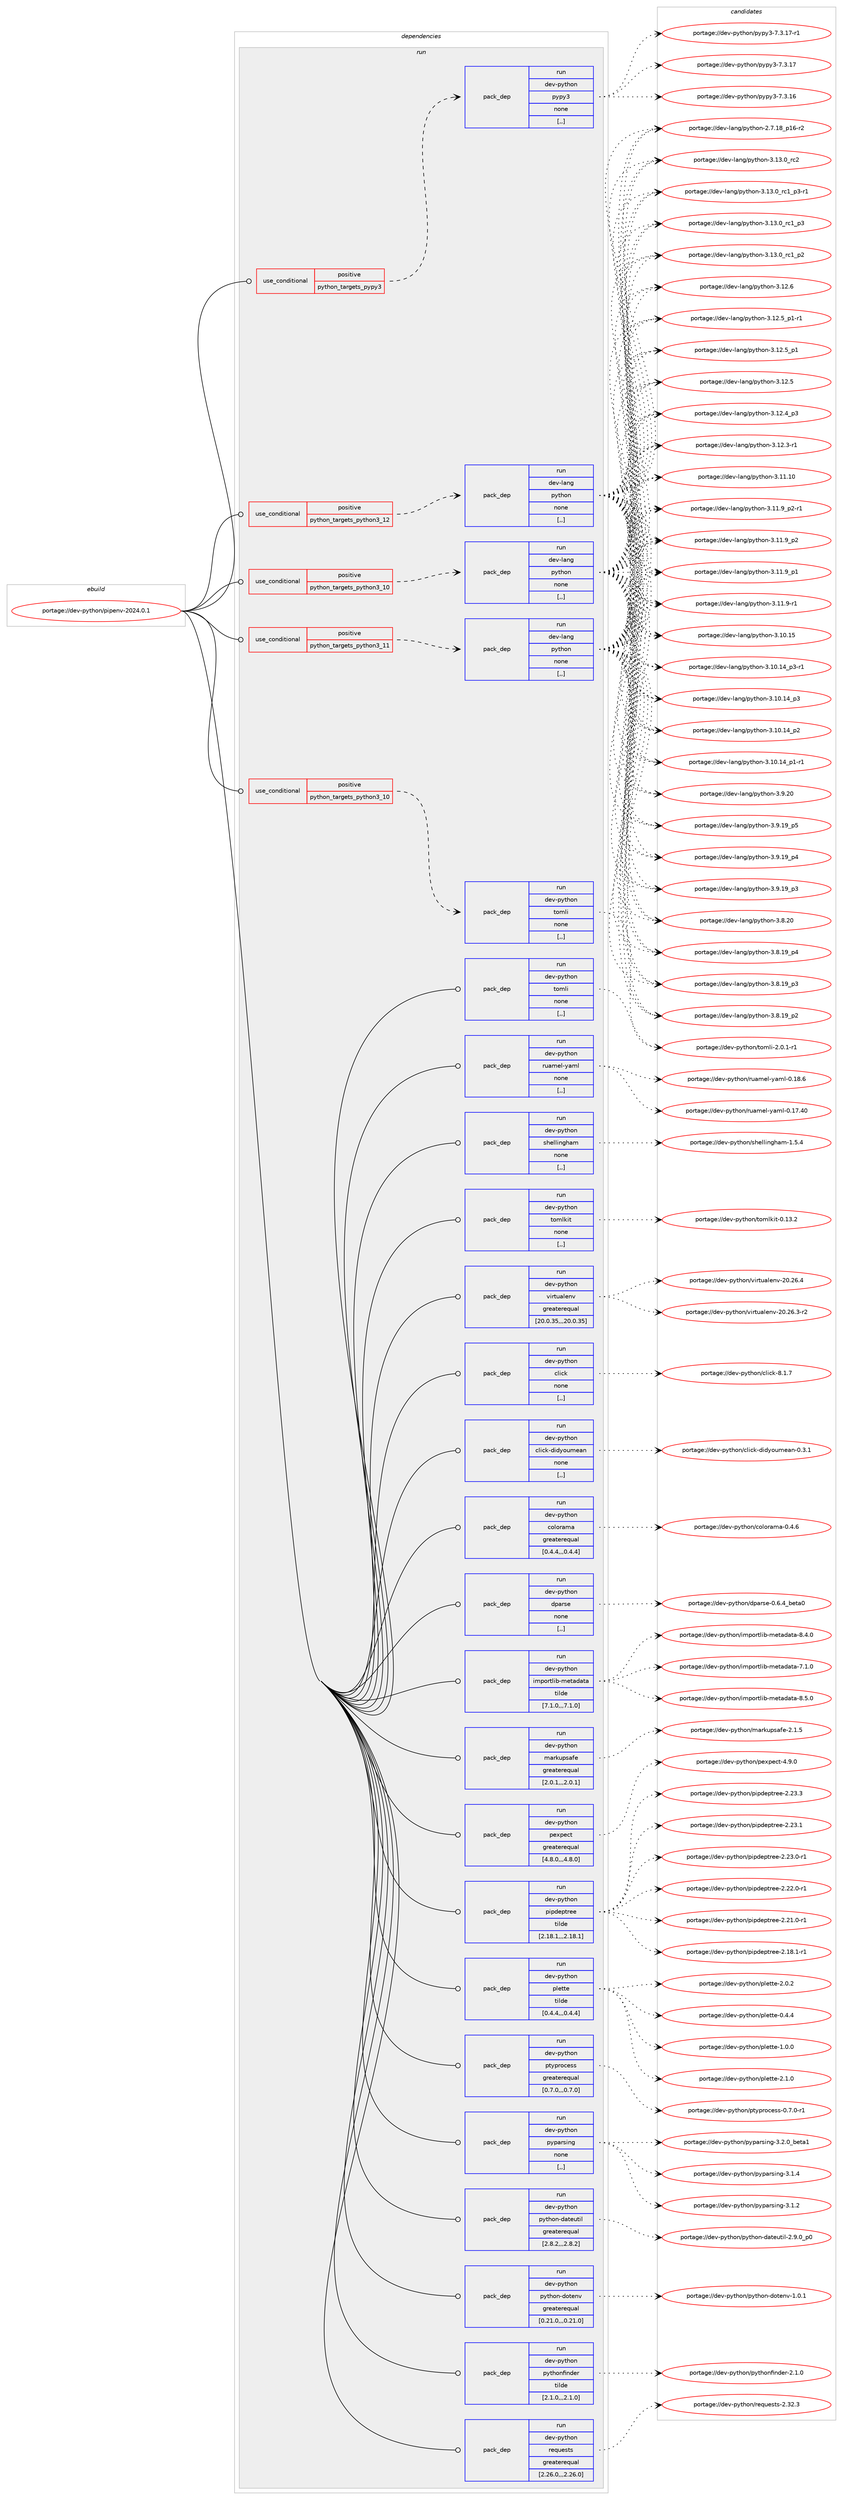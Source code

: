 digraph prolog {

# *************
# Graph options
# *************

newrank=true;
concentrate=true;
compound=true;
graph [rankdir=LR,fontname=Helvetica,fontsize=10,ranksep=1.5];#, ranksep=2.5, nodesep=0.2];
edge  [arrowhead=vee];
node  [fontname=Helvetica,fontsize=10];

# **********
# The ebuild
# **********

subgraph cluster_leftcol {
color=gray;
label=<<i>ebuild</i>>;
id [label="portage://dev-python/pipenv-2024.0.1", color=red, width=4, href="../dev-python/pipenv-2024.0.1.svg"];
}

# ****************
# The dependencies
# ****************

subgraph cluster_midcol {
color=gray;
label=<<i>dependencies</i>>;
subgraph cluster_compile {
fillcolor="#eeeeee";
style=filled;
label=<<i>compile</i>>;
}
subgraph cluster_compileandrun {
fillcolor="#eeeeee";
style=filled;
label=<<i>compile and run</i>>;
}
subgraph cluster_run {
fillcolor="#eeeeee";
style=filled;
label=<<i>run</i>>;
subgraph cond166493 {
dependency649204 [label=<<TABLE BORDER="0" CELLBORDER="1" CELLSPACING="0" CELLPADDING="4"><TR><TD ROWSPAN="3" CELLPADDING="10">use_conditional</TD></TR><TR><TD>positive</TD></TR><TR><TD>python_targets_pypy3</TD></TR></TABLE>>, shape=none, color=red];
subgraph pack477890 {
dependency649205 [label=<<TABLE BORDER="0" CELLBORDER="1" CELLSPACING="0" CELLPADDING="4" WIDTH="220"><TR><TD ROWSPAN="6" CELLPADDING="30">pack_dep</TD></TR><TR><TD WIDTH="110">run</TD></TR><TR><TD>dev-python</TD></TR><TR><TD>pypy3</TD></TR><TR><TD>none</TD></TR><TR><TD>[,,]</TD></TR></TABLE>>, shape=none, color=blue];
}
dependency649204:e -> dependency649205:w [weight=20,style="dashed",arrowhead="vee"];
}
id:e -> dependency649204:w [weight=20,style="solid",arrowhead="odot"];
subgraph cond166494 {
dependency649206 [label=<<TABLE BORDER="0" CELLBORDER="1" CELLSPACING="0" CELLPADDING="4"><TR><TD ROWSPAN="3" CELLPADDING="10">use_conditional</TD></TR><TR><TD>positive</TD></TR><TR><TD>python_targets_python3_10</TD></TR></TABLE>>, shape=none, color=red];
subgraph pack477891 {
dependency649207 [label=<<TABLE BORDER="0" CELLBORDER="1" CELLSPACING="0" CELLPADDING="4" WIDTH="220"><TR><TD ROWSPAN="6" CELLPADDING="30">pack_dep</TD></TR><TR><TD WIDTH="110">run</TD></TR><TR><TD>dev-lang</TD></TR><TR><TD>python</TD></TR><TR><TD>none</TD></TR><TR><TD>[,,]</TD></TR></TABLE>>, shape=none, color=blue];
}
dependency649206:e -> dependency649207:w [weight=20,style="dashed",arrowhead="vee"];
}
id:e -> dependency649206:w [weight=20,style="solid",arrowhead="odot"];
subgraph cond166495 {
dependency649208 [label=<<TABLE BORDER="0" CELLBORDER="1" CELLSPACING="0" CELLPADDING="4"><TR><TD ROWSPAN="3" CELLPADDING="10">use_conditional</TD></TR><TR><TD>positive</TD></TR><TR><TD>python_targets_python3_10</TD></TR></TABLE>>, shape=none, color=red];
subgraph pack477892 {
dependency649209 [label=<<TABLE BORDER="0" CELLBORDER="1" CELLSPACING="0" CELLPADDING="4" WIDTH="220"><TR><TD ROWSPAN="6" CELLPADDING="30">pack_dep</TD></TR><TR><TD WIDTH="110">run</TD></TR><TR><TD>dev-python</TD></TR><TR><TD>tomli</TD></TR><TR><TD>none</TD></TR><TR><TD>[,,]</TD></TR></TABLE>>, shape=none, color=blue];
}
dependency649208:e -> dependency649209:w [weight=20,style="dashed",arrowhead="vee"];
}
id:e -> dependency649208:w [weight=20,style="solid",arrowhead="odot"];
subgraph cond166496 {
dependency649210 [label=<<TABLE BORDER="0" CELLBORDER="1" CELLSPACING="0" CELLPADDING="4"><TR><TD ROWSPAN="3" CELLPADDING="10">use_conditional</TD></TR><TR><TD>positive</TD></TR><TR><TD>python_targets_python3_11</TD></TR></TABLE>>, shape=none, color=red];
subgraph pack477893 {
dependency649211 [label=<<TABLE BORDER="0" CELLBORDER="1" CELLSPACING="0" CELLPADDING="4" WIDTH="220"><TR><TD ROWSPAN="6" CELLPADDING="30">pack_dep</TD></TR><TR><TD WIDTH="110">run</TD></TR><TR><TD>dev-lang</TD></TR><TR><TD>python</TD></TR><TR><TD>none</TD></TR><TR><TD>[,,]</TD></TR></TABLE>>, shape=none, color=blue];
}
dependency649210:e -> dependency649211:w [weight=20,style="dashed",arrowhead="vee"];
}
id:e -> dependency649210:w [weight=20,style="solid",arrowhead="odot"];
subgraph cond166497 {
dependency649212 [label=<<TABLE BORDER="0" CELLBORDER="1" CELLSPACING="0" CELLPADDING="4"><TR><TD ROWSPAN="3" CELLPADDING="10">use_conditional</TD></TR><TR><TD>positive</TD></TR><TR><TD>python_targets_python3_12</TD></TR></TABLE>>, shape=none, color=red];
subgraph pack477894 {
dependency649213 [label=<<TABLE BORDER="0" CELLBORDER="1" CELLSPACING="0" CELLPADDING="4" WIDTH="220"><TR><TD ROWSPAN="6" CELLPADDING="30">pack_dep</TD></TR><TR><TD WIDTH="110">run</TD></TR><TR><TD>dev-lang</TD></TR><TR><TD>python</TD></TR><TR><TD>none</TD></TR><TR><TD>[,,]</TD></TR></TABLE>>, shape=none, color=blue];
}
dependency649212:e -> dependency649213:w [weight=20,style="dashed",arrowhead="vee"];
}
id:e -> dependency649212:w [weight=20,style="solid",arrowhead="odot"];
subgraph pack477895 {
dependency649214 [label=<<TABLE BORDER="0" CELLBORDER="1" CELLSPACING="0" CELLPADDING="4" WIDTH="220"><TR><TD ROWSPAN="6" CELLPADDING="30">pack_dep</TD></TR><TR><TD WIDTH="110">run</TD></TR><TR><TD>dev-python</TD></TR><TR><TD>click</TD></TR><TR><TD>none</TD></TR><TR><TD>[,,]</TD></TR></TABLE>>, shape=none, color=blue];
}
id:e -> dependency649214:w [weight=20,style="solid",arrowhead="odot"];
subgraph pack477896 {
dependency649215 [label=<<TABLE BORDER="0" CELLBORDER="1" CELLSPACING="0" CELLPADDING="4" WIDTH="220"><TR><TD ROWSPAN="6" CELLPADDING="30">pack_dep</TD></TR><TR><TD WIDTH="110">run</TD></TR><TR><TD>dev-python</TD></TR><TR><TD>click-didyoumean</TD></TR><TR><TD>none</TD></TR><TR><TD>[,,]</TD></TR></TABLE>>, shape=none, color=blue];
}
id:e -> dependency649215:w [weight=20,style="solid",arrowhead="odot"];
subgraph pack477897 {
dependency649216 [label=<<TABLE BORDER="0" CELLBORDER="1" CELLSPACING="0" CELLPADDING="4" WIDTH="220"><TR><TD ROWSPAN="6" CELLPADDING="30">pack_dep</TD></TR><TR><TD WIDTH="110">run</TD></TR><TR><TD>dev-python</TD></TR><TR><TD>colorama</TD></TR><TR><TD>greaterequal</TD></TR><TR><TD>[0.4.4,,,0.4.4]</TD></TR></TABLE>>, shape=none, color=blue];
}
id:e -> dependency649216:w [weight=20,style="solid",arrowhead="odot"];
subgraph pack477898 {
dependency649217 [label=<<TABLE BORDER="0" CELLBORDER="1" CELLSPACING="0" CELLPADDING="4" WIDTH="220"><TR><TD ROWSPAN="6" CELLPADDING="30">pack_dep</TD></TR><TR><TD WIDTH="110">run</TD></TR><TR><TD>dev-python</TD></TR><TR><TD>dparse</TD></TR><TR><TD>none</TD></TR><TR><TD>[,,]</TD></TR></TABLE>>, shape=none, color=blue];
}
id:e -> dependency649217:w [weight=20,style="solid",arrowhead="odot"];
subgraph pack477899 {
dependency649218 [label=<<TABLE BORDER="0" CELLBORDER="1" CELLSPACING="0" CELLPADDING="4" WIDTH="220"><TR><TD ROWSPAN="6" CELLPADDING="30">pack_dep</TD></TR><TR><TD WIDTH="110">run</TD></TR><TR><TD>dev-python</TD></TR><TR><TD>importlib-metadata</TD></TR><TR><TD>tilde</TD></TR><TR><TD>[7.1.0,,,7.1.0]</TD></TR></TABLE>>, shape=none, color=blue];
}
id:e -> dependency649218:w [weight=20,style="solid",arrowhead="odot"];
subgraph pack477900 {
dependency649219 [label=<<TABLE BORDER="0" CELLBORDER="1" CELLSPACING="0" CELLPADDING="4" WIDTH="220"><TR><TD ROWSPAN="6" CELLPADDING="30">pack_dep</TD></TR><TR><TD WIDTH="110">run</TD></TR><TR><TD>dev-python</TD></TR><TR><TD>markupsafe</TD></TR><TR><TD>greaterequal</TD></TR><TR><TD>[2.0.1,,,2.0.1]</TD></TR></TABLE>>, shape=none, color=blue];
}
id:e -> dependency649219:w [weight=20,style="solid",arrowhead="odot"];
subgraph pack477901 {
dependency649220 [label=<<TABLE BORDER="0" CELLBORDER="1" CELLSPACING="0" CELLPADDING="4" WIDTH="220"><TR><TD ROWSPAN="6" CELLPADDING="30">pack_dep</TD></TR><TR><TD WIDTH="110">run</TD></TR><TR><TD>dev-python</TD></TR><TR><TD>pexpect</TD></TR><TR><TD>greaterequal</TD></TR><TR><TD>[4.8.0,,,4.8.0]</TD></TR></TABLE>>, shape=none, color=blue];
}
id:e -> dependency649220:w [weight=20,style="solid",arrowhead="odot"];
subgraph pack477902 {
dependency649221 [label=<<TABLE BORDER="0" CELLBORDER="1" CELLSPACING="0" CELLPADDING="4" WIDTH="220"><TR><TD ROWSPAN="6" CELLPADDING="30">pack_dep</TD></TR><TR><TD WIDTH="110">run</TD></TR><TR><TD>dev-python</TD></TR><TR><TD>pipdeptree</TD></TR><TR><TD>tilde</TD></TR><TR><TD>[2.18.1,,,2.18.1]</TD></TR></TABLE>>, shape=none, color=blue];
}
id:e -> dependency649221:w [weight=20,style="solid",arrowhead="odot"];
subgraph pack477903 {
dependency649222 [label=<<TABLE BORDER="0" CELLBORDER="1" CELLSPACING="0" CELLPADDING="4" WIDTH="220"><TR><TD ROWSPAN="6" CELLPADDING="30">pack_dep</TD></TR><TR><TD WIDTH="110">run</TD></TR><TR><TD>dev-python</TD></TR><TR><TD>plette</TD></TR><TR><TD>tilde</TD></TR><TR><TD>[0.4.4,,,0.4.4]</TD></TR></TABLE>>, shape=none, color=blue];
}
id:e -> dependency649222:w [weight=20,style="solid",arrowhead="odot"];
subgraph pack477904 {
dependency649223 [label=<<TABLE BORDER="0" CELLBORDER="1" CELLSPACING="0" CELLPADDING="4" WIDTH="220"><TR><TD ROWSPAN="6" CELLPADDING="30">pack_dep</TD></TR><TR><TD WIDTH="110">run</TD></TR><TR><TD>dev-python</TD></TR><TR><TD>ptyprocess</TD></TR><TR><TD>greaterequal</TD></TR><TR><TD>[0.7.0,,,0.7.0]</TD></TR></TABLE>>, shape=none, color=blue];
}
id:e -> dependency649223:w [weight=20,style="solid",arrowhead="odot"];
subgraph pack477905 {
dependency649224 [label=<<TABLE BORDER="0" CELLBORDER="1" CELLSPACING="0" CELLPADDING="4" WIDTH="220"><TR><TD ROWSPAN="6" CELLPADDING="30">pack_dep</TD></TR><TR><TD WIDTH="110">run</TD></TR><TR><TD>dev-python</TD></TR><TR><TD>pyparsing</TD></TR><TR><TD>none</TD></TR><TR><TD>[,,]</TD></TR></TABLE>>, shape=none, color=blue];
}
id:e -> dependency649224:w [weight=20,style="solid",arrowhead="odot"];
subgraph pack477906 {
dependency649225 [label=<<TABLE BORDER="0" CELLBORDER="1" CELLSPACING="0" CELLPADDING="4" WIDTH="220"><TR><TD ROWSPAN="6" CELLPADDING="30">pack_dep</TD></TR><TR><TD WIDTH="110">run</TD></TR><TR><TD>dev-python</TD></TR><TR><TD>python-dateutil</TD></TR><TR><TD>greaterequal</TD></TR><TR><TD>[2.8.2,,,2.8.2]</TD></TR></TABLE>>, shape=none, color=blue];
}
id:e -> dependency649225:w [weight=20,style="solid",arrowhead="odot"];
subgraph pack477907 {
dependency649226 [label=<<TABLE BORDER="0" CELLBORDER="1" CELLSPACING="0" CELLPADDING="4" WIDTH="220"><TR><TD ROWSPAN="6" CELLPADDING="30">pack_dep</TD></TR><TR><TD WIDTH="110">run</TD></TR><TR><TD>dev-python</TD></TR><TR><TD>python-dotenv</TD></TR><TR><TD>greaterequal</TD></TR><TR><TD>[0.21.0,,,0.21.0]</TD></TR></TABLE>>, shape=none, color=blue];
}
id:e -> dependency649226:w [weight=20,style="solid",arrowhead="odot"];
subgraph pack477908 {
dependency649227 [label=<<TABLE BORDER="0" CELLBORDER="1" CELLSPACING="0" CELLPADDING="4" WIDTH="220"><TR><TD ROWSPAN="6" CELLPADDING="30">pack_dep</TD></TR><TR><TD WIDTH="110">run</TD></TR><TR><TD>dev-python</TD></TR><TR><TD>pythonfinder</TD></TR><TR><TD>tilde</TD></TR><TR><TD>[2.1.0,,,2.1.0]</TD></TR></TABLE>>, shape=none, color=blue];
}
id:e -> dependency649227:w [weight=20,style="solid",arrowhead="odot"];
subgraph pack477909 {
dependency649228 [label=<<TABLE BORDER="0" CELLBORDER="1" CELLSPACING="0" CELLPADDING="4" WIDTH="220"><TR><TD ROWSPAN="6" CELLPADDING="30">pack_dep</TD></TR><TR><TD WIDTH="110">run</TD></TR><TR><TD>dev-python</TD></TR><TR><TD>requests</TD></TR><TR><TD>greaterequal</TD></TR><TR><TD>[2.26.0,,,2.26.0]</TD></TR></TABLE>>, shape=none, color=blue];
}
id:e -> dependency649228:w [weight=20,style="solid",arrowhead="odot"];
subgraph pack477910 {
dependency649229 [label=<<TABLE BORDER="0" CELLBORDER="1" CELLSPACING="0" CELLPADDING="4" WIDTH="220"><TR><TD ROWSPAN="6" CELLPADDING="30">pack_dep</TD></TR><TR><TD WIDTH="110">run</TD></TR><TR><TD>dev-python</TD></TR><TR><TD>ruamel-yaml</TD></TR><TR><TD>none</TD></TR><TR><TD>[,,]</TD></TR></TABLE>>, shape=none, color=blue];
}
id:e -> dependency649229:w [weight=20,style="solid",arrowhead="odot"];
subgraph pack477911 {
dependency649230 [label=<<TABLE BORDER="0" CELLBORDER="1" CELLSPACING="0" CELLPADDING="4" WIDTH="220"><TR><TD ROWSPAN="6" CELLPADDING="30">pack_dep</TD></TR><TR><TD WIDTH="110">run</TD></TR><TR><TD>dev-python</TD></TR><TR><TD>shellingham</TD></TR><TR><TD>none</TD></TR><TR><TD>[,,]</TD></TR></TABLE>>, shape=none, color=blue];
}
id:e -> dependency649230:w [weight=20,style="solid",arrowhead="odot"];
subgraph pack477912 {
dependency649231 [label=<<TABLE BORDER="0" CELLBORDER="1" CELLSPACING="0" CELLPADDING="4" WIDTH="220"><TR><TD ROWSPAN="6" CELLPADDING="30">pack_dep</TD></TR><TR><TD WIDTH="110">run</TD></TR><TR><TD>dev-python</TD></TR><TR><TD>tomli</TD></TR><TR><TD>none</TD></TR><TR><TD>[,,]</TD></TR></TABLE>>, shape=none, color=blue];
}
id:e -> dependency649231:w [weight=20,style="solid",arrowhead="odot"];
subgraph pack477913 {
dependency649232 [label=<<TABLE BORDER="0" CELLBORDER="1" CELLSPACING="0" CELLPADDING="4" WIDTH="220"><TR><TD ROWSPAN="6" CELLPADDING="30">pack_dep</TD></TR><TR><TD WIDTH="110">run</TD></TR><TR><TD>dev-python</TD></TR><TR><TD>tomlkit</TD></TR><TR><TD>none</TD></TR><TR><TD>[,,]</TD></TR></TABLE>>, shape=none, color=blue];
}
id:e -> dependency649232:w [weight=20,style="solid",arrowhead="odot"];
subgraph pack477914 {
dependency649233 [label=<<TABLE BORDER="0" CELLBORDER="1" CELLSPACING="0" CELLPADDING="4" WIDTH="220"><TR><TD ROWSPAN="6" CELLPADDING="30">pack_dep</TD></TR><TR><TD WIDTH="110">run</TD></TR><TR><TD>dev-python</TD></TR><TR><TD>virtualenv</TD></TR><TR><TD>greaterequal</TD></TR><TR><TD>[20.0.35,,,20.0.35]</TD></TR></TABLE>>, shape=none, color=blue];
}
id:e -> dependency649233:w [weight=20,style="solid",arrowhead="odot"];
}
}

# **************
# The candidates
# **************

subgraph cluster_choices {
rank=same;
color=gray;
label=<<i>candidates</i>>;

subgraph choice477890 {
color=black;
nodesep=1;
choice100101118451121211161041111104711212111212151455546514649554511449 [label="portage://dev-python/pypy3-7.3.17-r1", color=red, width=4,href="../dev-python/pypy3-7.3.17-r1.svg"];
choice10010111845112121116104111110471121211121215145554651464955 [label="portage://dev-python/pypy3-7.3.17", color=red, width=4,href="../dev-python/pypy3-7.3.17.svg"];
choice10010111845112121116104111110471121211121215145554651464954 [label="portage://dev-python/pypy3-7.3.16", color=red, width=4,href="../dev-python/pypy3-7.3.16.svg"];
dependency649205:e -> choice100101118451121211161041111104711212111212151455546514649554511449:w [style=dotted,weight="100"];
dependency649205:e -> choice10010111845112121116104111110471121211121215145554651464955:w [style=dotted,weight="100"];
dependency649205:e -> choice10010111845112121116104111110471121211121215145554651464954:w [style=dotted,weight="100"];
}
subgraph choice477891 {
color=black;
nodesep=1;
choice10010111845108971101034711212111610411111045514649514648951149950 [label="portage://dev-lang/python-3.13.0_rc2", color=red, width=4,href="../dev-lang/python-3.13.0_rc2.svg"];
choice1001011184510897110103471121211161041111104551464951464895114994995112514511449 [label="portage://dev-lang/python-3.13.0_rc1_p3-r1", color=red, width=4,href="../dev-lang/python-3.13.0_rc1_p3-r1.svg"];
choice100101118451089711010347112121116104111110455146495146489511499499511251 [label="portage://dev-lang/python-3.13.0_rc1_p3", color=red, width=4,href="../dev-lang/python-3.13.0_rc1_p3.svg"];
choice100101118451089711010347112121116104111110455146495146489511499499511250 [label="portage://dev-lang/python-3.13.0_rc1_p2", color=red, width=4,href="../dev-lang/python-3.13.0_rc1_p2.svg"];
choice10010111845108971101034711212111610411111045514649504654 [label="portage://dev-lang/python-3.12.6", color=red, width=4,href="../dev-lang/python-3.12.6.svg"];
choice1001011184510897110103471121211161041111104551464950465395112494511449 [label="portage://dev-lang/python-3.12.5_p1-r1", color=red, width=4,href="../dev-lang/python-3.12.5_p1-r1.svg"];
choice100101118451089711010347112121116104111110455146495046539511249 [label="portage://dev-lang/python-3.12.5_p1", color=red, width=4,href="../dev-lang/python-3.12.5_p1.svg"];
choice10010111845108971101034711212111610411111045514649504653 [label="portage://dev-lang/python-3.12.5", color=red, width=4,href="../dev-lang/python-3.12.5.svg"];
choice100101118451089711010347112121116104111110455146495046529511251 [label="portage://dev-lang/python-3.12.4_p3", color=red, width=4,href="../dev-lang/python-3.12.4_p3.svg"];
choice100101118451089711010347112121116104111110455146495046514511449 [label="portage://dev-lang/python-3.12.3-r1", color=red, width=4,href="../dev-lang/python-3.12.3-r1.svg"];
choice1001011184510897110103471121211161041111104551464949464948 [label="portage://dev-lang/python-3.11.10", color=red, width=4,href="../dev-lang/python-3.11.10.svg"];
choice1001011184510897110103471121211161041111104551464949465795112504511449 [label="portage://dev-lang/python-3.11.9_p2-r1", color=red, width=4,href="../dev-lang/python-3.11.9_p2-r1.svg"];
choice100101118451089711010347112121116104111110455146494946579511250 [label="portage://dev-lang/python-3.11.9_p2", color=red, width=4,href="../dev-lang/python-3.11.9_p2.svg"];
choice100101118451089711010347112121116104111110455146494946579511249 [label="portage://dev-lang/python-3.11.9_p1", color=red, width=4,href="../dev-lang/python-3.11.9_p1.svg"];
choice100101118451089711010347112121116104111110455146494946574511449 [label="portage://dev-lang/python-3.11.9-r1", color=red, width=4,href="../dev-lang/python-3.11.9-r1.svg"];
choice1001011184510897110103471121211161041111104551464948464953 [label="portage://dev-lang/python-3.10.15", color=red, width=4,href="../dev-lang/python-3.10.15.svg"];
choice100101118451089711010347112121116104111110455146494846495295112514511449 [label="portage://dev-lang/python-3.10.14_p3-r1", color=red, width=4,href="../dev-lang/python-3.10.14_p3-r1.svg"];
choice10010111845108971101034711212111610411111045514649484649529511251 [label="portage://dev-lang/python-3.10.14_p3", color=red, width=4,href="../dev-lang/python-3.10.14_p3.svg"];
choice10010111845108971101034711212111610411111045514649484649529511250 [label="portage://dev-lang/python-3.10.14_p2", color=red, width=4,href="../dev-lang/python-3.10.14_p2.svg"];
choice100101118451089711010347112121116104111110455146494846495295112494511449 [label="portage://dev-lang/python-3.10.14_p1-r1", color=red, width=4,href="../dev-lang/python-3.10.14_p1-r1.svg"];
choice10010111845108971101034711212111610411111045514657465048 [label="portage://dev-lang/python-3.9.20", color=red, width=4,href="../dev-lang/python-3.9.20.svg"];
choice100101118451089711010347112121116104111110455146574649579511253 [label="portage://dev-lang/python-3.9.19_p5", color=red, width=4,href="../dev-lang/python-3.9.19_p5.svg"];
choice100101118451089711010347112121116104111110455146574649579511252 [label="portage://dev-lang/python-3.9.19_p4", color=red, width=4,href="../dev-lang/python-3.9.19_p4.svg"];
choice100101118451089711010347112121116104111110455146574649579511251 [label="portage://dev-lang/python-3.9.19_p3", color=red, width=4,href="../dev-lang/python-3.9.19_p3.svg"];
choice10010111845108971101034711212111610411111045514656465048 [label="portage://dev-lang/python-3.8.20", color=red, width=4,href="../dev-lang/python-3.8.20.svg"];
choice100101118451089711010347112121116104111110455146564649579511252 [label="portage://dev-lang/python-3.8.19_p4", color=red, width=4,href="../dev-lang/python-3.8.19_p4.svg"];
choice100101118451089711010347112121116104111110455146564649579511251 [label="portage://dev-lang/python-3.8.19_p3", color=red, width=4,href="../dev-lang/python-3.8.19_p3.svg"];
choice100101118451089711010347112121116104111110455146564649579511250 [label="portage://dev-lang/python-3.8.19_p2", color=red, width=4,href="../dev-lang/python-3.8.19_p2.svg"];
choice100101118451089711010347112121116104111110455046554649569511249544511450 [label="portage://dev-lang/python-2.7.18_p16-r2", color=red, width=4,href="../dev-lang/python-2.7.18_p16-r2.svg"];
dependency649207:e -> choice10010111845108971101034711212111610411111045514649514648951149950:w [style=dotted,weight="100"];
dependency649207:e -> choice1001011184510897110103471121211161041111104551464951464895114994995112514511449:w [style=dotted,weight="100"];
dependency649207:e -> choice100101118451089711010347112121116104111110455146495146489511499499511251:w [style=dotted,weight="100"];
dependency649207:e -> choice100101118451089711010347112121116104111110455146495146489511499499511250:w [style=dotted,weight="100"];
dependency649207:e -> choice10010111845108971101034711212111610411111045514649504654:w [style=dotted,weight="100"];
dependency649207:e -> choice1001011184510897110103471121211161041111104551464950465395112494511449:w [style=dotted,weight="100"];
dependency649207:e -> choice100101118451089711010347112121116104111110455146495046539511249:w [style=dotted,weight="100"];
dependency649207:e -> choice10010111845108971101034711212111610411111045514649504653:w [style=dotted,weight="100"];
dependency649207:e -> choice100101118451089711010347112121116104111110455146495046529511251:w [style=dotted,weight="100"];
dependency649207:e -> choice100101118451089711010347112121116104111110455146495046514511449:w [style=dotted,weight="100"];
dependency649207:e -> choice1001011184510897110103471121211161041111104551464949464948:w [style=dotted,weight="100"];
dependency649207:e -> choice1001011184510897110103471121211161041111104551464949465795112504511449:w [style=dotted,weight="100"];
dependency649207:e -> choice100101118451089711010347112121116104111110455146494946579511250:w [style=dotted,weight="100"];
dependency649207:e -> choice100101118451089711010347112121116104111110455146494946579511249:w [style=dotted,weight="100"];
dependency649207:e -> choice100101118451089711010347112121116104111110455146494946574511449:w [style=dotted,weight="100"];
dependency649207:e -> choice1001011184510897110103471121211161041111104551464948464953:w [style=dotted,weight="100"];
dependency649207:e -> choice100101118451089711010347112121116104111110455146494846495295112514511449:w [style=dotted,weight="100"];
dependency649207:e -> choice10010111845108971101034711212111610411111045514649484649529511251:w [style=dotted,weight="100"];
dependency649207:e -> choice10010111845108971101034711212111610411111045514649484649529511250:w [style=dotted,weight="100"];
dependency649207:e -> choice100101118451089711010347112121116104111110455146494846495295112494511449:w [style=dotted,weight="100"];
dependency649207:e -> choice10010111845108971101034711212111610411111045514657465048:w [style=dotted,weight="100"];
dependency649207:e -> choice100101118451089711010347112121116104111110455146574649579511253:w [style=dotted,weight="100"];
dependency649207:e -> choice100101118451089711010347112121116104111110455146574649579511252:w [style=dotted,weight="100"];
dependency649207:e -> choice100101118451089711010347112121116104111110455146574649579511251:w [style=dotted,weight="100"];
dependency649207:e -> choice10010111845108971101034711212111610411111045514656465048:w [style=dotted,weight="100"];
dependency649207:e -> choice100101118451089711010347112121116104111110455146564649579511252:w [style=dotted,weight="100"];
dependency649207:e -> choice100101118451089711010347112121116104111110455146564649579511251:w [style=dotted,weight="100"];
dependency649207:e -> choice100101118451089711010347112121116104111110455146564649579511250:w [style=dotted,weight="100"];
dependency649207:e -> choice100101118451089711010347112121116104111110455046554649569511249544511450:w [style=dotted,weight="100"];
}
subgraph choice477892 {
color=black;
nodesep=1;
choice10010111845112121116104111110471161111091081054550464846494511449 [label="portage://dev-python/tomli-2.0.1-r1", color=red, width=4,href="../dev-python/tomli-2.0.1-r1.svg"];
dependency649209:e -> choice10010111845112121116104111110471161111091081054550464846494511449:w [style=dotted,weight="100"];
}
subgraph choice477893 {
color=black;
nodesep=1;
choice10010111845108971101034711212111610411111045514649514648951149950 [label="portage://dev-lang/python-3.13.0_rc2", color=red, width=4,href="../dev-lang/python-3.13.0_rc2.svg"];
choice1001011184510897110103471121211161041111104551464951464895114994995112514511449 [label="portage://dev-lang/python-3.13.0_rc1_p3-r1", color=red, width=4,href="../dev-lang/python-3.13.0_rc1_p3-r1.svg"];
choice100101118451089711010347112121116104111110455146495146489511499499511251 [label="portage://dev-lang/python-3.13.0_rc1_p3", color=red, width=4,href="../dev-lang/python-3.13.0_rc1_p3.svg"];
choice100101118451089711010347112121116104111110455146495146489511499499511250 [label="portage://dev-lang/python-3.13.0_rc1_p2", color=red, width=4,href="../dev-lang/python-3.13.0_rc1_p2.svg"];
choice10010111845108971101034711212111610411111045514649504654 [label="portage://dev-lang/python-3.12.6", color=red, width=4,href="../dev-lang/python-3.12.6.svg"];
choice1001011184510897110103471121211161041111104551464950465395112494511449 [label="portage://dev-lang/python-3.12.5_p1-r1", color=red, width=4,href="../dev-lang/python-3.12.5_p1-r1.svg"];
choice100101118451089711010347112121116104111110455146495046539511249 [label="portage://dev-lang/python-3.12.5_p1", color=red, width=4,href="../dev-lang/python-3.12.5_p1.svg"];
choice10010111845108971101034711212111610411111045514649504653 [label="portage://dev-lang/python-3.12.5", color=red, width=4,href="../dev-lang/python-3.12.5.svg"];
choice100101118451089711010347112121116104111110455146495046529511251 [label="portage://dev-lang/python-3.12.4_p3", color=red, width=4,href="../dev-lang/python-3.12.4_p3.svg"];
choice100101118451089711010347112121116104111110455146495046514511449 [label="portage://dev-lang/python-3.12.3-r1", color=red, width=4,href="../dev-lang/python-3.12.3-r1.svg"];
choice1001011184510897110103471121211161041111104551464949464948 [label="portage://dev-lang/python-3.11.10", color=red, width=4,href="../dev-lang/python-3.11.10.svg"];
choice1001011184510897110103471121211161041111104551464949465795112504511449 [label="portage://dev-lang/python-3.11.9_p2-r1", color=red, width=4,href="../dev-lang/python-3.11.9_p2-r1.svg"];
choice100101118451089711010347112121116104111110455146494946579511250 [label="portage://dev-lang/python-3.11.9_p2", color=red, width=4,href="../dev-lang/python-3.11.9_p2.svg"];
choice100101118451089711010347112121116104111110455146494946579511249 [label="portage://dev-lang/python-3.11.9_p1", color=red, width=4,href="../dev-lang/python-3.11.9_p1.svg"];
choice100101118451089711010347112121116104111110455146494946574511449 [label="portage://dev-lang/python-3.11.9-r1", color=red, width=4,href="../dev-lang/python-3.11.9-r1.svg"];
choice1001011184510897110103471121211161041111104551464948464953 [label="portage://dev-lang/python-3.10.15", color=red, width=4,href="../dev-lang/python-3.10.15.svg"];
choice100101118451089711010347112121116104111110455146494846495295112514511449 [label="portage://dev-lang/python-3.10.14_p3-r1", color=red, width=4,href="../dev-lang/python-3.10.14_p3-r1.svg"];
choice10010111845108971101034711212111610411111045514649484649529511251 [label="portage://dev-lang/python-3.10.14_p3", color=red, width=4,href="../dev-lang/python-3.10.14_p3.svg"];
choice10010111845108971101034711212111610411111045514649484649529511250 [label="portage://dev-lang/python-3.10.14_p2", color=red, width=4,href="../dev-lang/python-3.10.14_p2.svg"];
choice100101118451089711010347112121116104111110455146494846495295112494511449 [label="portage://dev-lang/python-3.10.14_p1-r1", color=red, width=4,href="../dev-lang/python-3.10.14_p1-r1.svg"];
choice10010111845108971101034711212111610411111045514657465048 [label="portage://dev-lang/python-3.9.20", color=red, width=4,href="../dev-lang/python-3.9.20.svg"];
choice100101118451089711010347112121116104111110455146574649579511253 [label="portage://dev-lang/python-3.9.19_p5", color=red, width=4,href="../dev-lang/python-3.9.19_p5.svg"];
choice100101118451089711010347112121116104111110455146574649579511252 [label="portage://dev-lang/python-3.9.19_p4", color=red, width=4,href="../dev-lang/python-3.9.19_p4.svg"];
choice100101118451089711010347112121116104111110455146574649579511251 [label="portage://dev-lang/python-3.9.19_p3", color=red, width=4,href="../dev-lang/python-3.9.19_p3.svg"];
choice10010111845108971101034711212111610411111045514656465048 [label="portage://dev-lang/python-3.8.20", color=red, width=4,href="../dev-lang/python-3.8.20.svg"];
choice100101118451089711010347112121116104111110455146564649579511252 [label="portage://dev-lang/python-3.8.19_p4", color=red, width=4,href="../dev-lang/python-3.8.19_p4.svg"];
choice100101118451089711010347112121116104111110455146564649579511251 [label="portage://dev-lang/python-3.8.19_p3", color=red, width=4,href="../dev-lang/python-3.8.19_p3.svg"];
choice100101118451089711010347112121116104111110455146564649579511250 [label="portage://dev-lang/python-3.8.19_p2", color=red, width=4,href="../dev-lang/python-3.8.19_p2.svg"];
choice100101118451089711010347112121116104111110455046554649569511249544511450 [label="portage://dev-lang/python-2.7.18_p16-r2", color=red, width=4,href="../dev-lang/python-2.7.18_p16-r2.svg"];
dependency649211:e -> choice10010111845108971101034711212111610411111045514649514648951149950:w [style=dotted,weight="100"];
dependency649211:e -> choice1001011184510897110103471121211161041111104551464951464895114994995112514511449:w [style=dotted,weight="100"];
dependency649211:e -> choice100101118451089711010347112121116104111110455146495146489511499499511251:w [style=dotted,weight="100"];
dependency649211:e -> choice100101118451089711010347112121116104111110455146495146489511499499511250:w [style=dotted,weight="100"];
dependency649211:e -> choice10010111845108971101034711212111610411111045514649504654:w [style=dotted,weight="100"];
dependency649211:e -> choice1001011184510897110103471121211161041111104551464950465395112494511449:w [style=dotted,weight="100"];
dependency649211:e -> choice100101118451089711010347112121116104111110455146495046539511249:w [style=dotted,weight="100"];
dependency649211:e -> choice10010111845108971101034711212111610411111045514649504653:w [style=dotted,weight="100"];
dependency649211:e -> choice100101118451089711010347112121116104111110455146495046529511251:w [style=dotted,weight="100"];
dependency649211:e -> choice100101118451089711010347112121116104111110455146495046514511449:w [style=dotted,weight="100"];
dependency649211:e -> choice1001011184510897110103471121211161041111104551464949464948:w [style=dotted,weight="100"];
dependency649211:e -> choice1001011184510897110103471121211161041111104551464949465795112504511449:w [style=dotted,weight="100"];
dependency649211:e -> choice100101118451089711010347112121116104111110455146494946579511250:w [style=dotted,weight="100"];
dependency649211:e -> choice100101118451089711010347112121116104111110455146494946579511249:w [style=dotted,weight="100"];
dependency649211:e -> choice100101118451089711010347112121116104111110455146494946574511449:w [style=dotted,weight="100"];
dependency649211:e -> choice1001011184510897110103471121211161041111104551464948464953:w [style=dotted,weight="100"];
dependency649211:e -> choice100101118451089711010347112121116104111110455146494846495295112514511449:w [style=dotted,weight="100"];
dependency649211:e -> choice10010111845108971101034711212111610411111045514649484649529511251:w [style=dotted,weight="100"];
dependency649211:e -> choice10010111845108971101034711212111610411111045514649484649529511250:w [style=dotted,weight="100"];
dependency649211:e -> choice100101118451089711010347112121116104111110455146494846495295112494511449:w [style=dotted,weight="100"];
dependency649211:e -> choice10010111845108971101034711212111610411111045514657465048:w [style=dotted,weight="100"];
dependency649211:e -> choice100101118451089711010347112121116104111110455146574649579511253:w [style=dotted,weight="100"];
dependency649211:e -> choice100101118451089711010347112121116104111110455146574649579511252:w [style=dotted,weight="100"];
dependency649211:e -> choice100101118451089711010347112121116104111110455146574649579511251:w [style=dotted,weight="100"];
dependency649211:e -> choice10010111845108971101034711212111610411111045514656465048:w [style=dotted,weight="100"];
dependency649211:e -> choice100101118451089711010347112121116104111110455146564649579511252:w [style=dotted,weight="100"];
dependency649211:e -> choice100101118451089711010347112121116104111110455146564649579511251:w [style=dotted,weight="100"];
dependency649211:e -> choice100101118451089711010347112121116104111110455146564649579511250:w [style=dotted,weight="100"];
dependency649211:e -> choice100101118451089711010347112121116104111110455046554649569511249544511450:w [style=dotted,weight="100"];
}
subgraph choice477894 {
color=black;
nodesep=1;
choice10010111845108971101034711212111610411111045514649514648951149950 [label="portage://dev-lang/python-3.13.0_rc2", color=red, width=4,href="../dev-lang/python-3.13.0_rc2.svg"];
choice1001011184510897110103471121211161041111104551464951464895114994995112514511449 [label="portage://dev-lang/python-3.13.0_rc1_p3-r1", color=red, width=4,href="../dev-lang/python-3.13.0_rc1_p3-r1.svg"];
choice100101118451089711010347112121116104111110455146495146489511499499511251 [label="portage://dev-lang/python-3.13.0_rc1_p3", color=red, width=4,href="../dev-lang/python-3.13.0_rc1_p3.svg"];
choice100101118451089711010347112121116104111110455146495146489511499499511250 [label="portage://dev-lang/python-3.13.0_rc1_p2", color=red, width=4,href="../dev-lang/python-3.13.0_rc1_p2.svg"];
choice10010111845108971101034711212111610411111045514649504654 [label="portage://dev-lang/python-3.12.6", color=red, width=4,href="../dev-lang/python-3.12.6.svg"];
choice1001011184510897110103471121211161041111104551464950465395112494511449 [label="portage://dev-lang/python-3.12.5_p1-r1", color=red, width=4,href="../dev-lang/python-3.12.5_p1-r1.svg"];
choice100101118451089711010347112121116104111110455146495046539511249 [label="portage://dev-lang/python-3.12.5_p1", color=red, width=4,href="../dev-lang/python-3.12.5_p1.svg"];
choice10010111845108971101034711212111610411111045514649504653 [label="portage://dev-lang/python-3.12.5", color=red, width=4,href="../dev-lang/python-3.12.5.svg"];
choice100101118451089711010347112121116104111110455146495046529511251 [label="portage://dev-lang/python-3.12.4_p3", color=red, width=4,href="../dev-lang/python-3.12.4_p3.svg"];
choice100101118451089711010347112121116104111110455146495046514511449 [label="portage://dev-lang/python-3.12.3-r1", color=red, width=4,href="../dev-lang/python-3.12.3-r1.svg"];
choice1001011184510897110103471121211161041111104551464949464948 [label="portage://dev-lang/python-3.11.10", color=red, width=4,href="../dev-lang/python-3.11.10.svg"];
choice1001011184510897110103471121211161041111104551464949465795112504511449 [label="portage://dev-lang/python-3.11.9_p2-r1", color=red, width=4,href="../dev-lang/python-3.11.9_p2-r1.svg"];
choice100101118451089711010347112121116104111110455146494946579511250 [label="portage://dev-lang/python-3.11.9_p2", color=red, width=4,href="../dev-lang/python-3.11.9_p2.svg"];
choice100101118451089711010347112121116104111110455146494946579511249 [label="portage://dev-lang/python-3.11.9_p1", color=red, width=4,href="../dev-lang/python-3.11.9_p1.svg"];
choice100101118451089711010347112121116104111110455146494946574511449 [label="portage://dev-lang/python-3.11.9-r1", color=red, width=4,href="../dev-lang/python-3.11.9-r1.svg"];
choice1001011184510897110103471121211161041111104551464948464953 [label="portage://dev-lang/python-3.10.15", color=red, width=4,href="../dev-lang/python-3.10.15.svg"];
choice100101118451089711010347112121116104111110455146494846495295112514511449 [label="portage://dev-lang/python-3.10.14_p3-r1", color=red, width=4,href="../dev-lang/python-3.10.14_p3-r1.svg"];
choice10010111845108971101034711212111610411111045514649484649529511251 [label="portage://dev-lang/python-3.10.14_p3", color=red, width=4,href="../dev-lang/python-3.10.14_p3.svg"];
choice10010111845108971101034711212111610411111045514649484649529511250 [label="portage://dev-lang/python-3.10.14_p2", color=red, width=4,href="../dev-lang/python-3.10.14_p2.svg"];
choice100101118451089711010347112121116104111110455146494846495295112494511449 [label="portage://dev-lang/python-3.10.14_p1-r1", color=red, width=4,href="../dev-lang/python-3.10.14_p1-r1.svg"];
choice10010111845108971101034711212111610411111045514657465048 [label="portage://dev-lang/python-3.9.20", color=red, width=4,href="../dev-lang/python-3.9.20.svg"];
choice100101118451089711010347112121116104111110455146574649579511253 [label="portage://dev-lang/python-3.9.19_p5", color=red, width=4,href="../dev-lang/python-3.9.19_p5.svg"];
choice100101118451089711010347112121116104111110455146574649579511252 [label="portage://dev-lang/python-3.9.19_p4", color=red, width=4,href="../dev-lang/python-3.9.19_p4.svg"];
choice100101118451089711010347112121116104111110455146574649579511251 [label="portage://dev-lang/python-3.9.19_p3", color=red, width=4,href="../dev-lang/python-3.9.19_p3.svg"];
choice10010111845108971101034711212111610411111045514656465048 [label="portage://dev-lang/python-3.8.20", color=red, width=4,href="../dev-lang/python-3.8.20.svg"];
choice100101118451089711010347112121116104111110455146564649579511252 [label="portage://dev-lang/python-3.8.19_p4", color=red, width=4,href="../dev-lang/python-3.8.19_p4.svg"];
choice100101118451089711010347112121116104111110455146564649579511251 [label="portage://dev-lang/python-3.8.19_p3", color=red, width=4,href="../dev-lang/python-3.8.19_p3.svg"];
choice100101118451089711010347112121116104111110455146564649579511250 [label="portage://dev-lang/python-3.8.19_p2", color=red, width=4,href="../dev-lang/python-3.8.19_p2.svg"];
choice100101118451089711010347112121116104111110455046554649569511249544511450 [label="portage://dev-lang/python-2.7.18_p16-r2", color=red, width=4,href="../dev-lang/python-2.7.18_p16-r2.svg"];
dependency649213:e -> choice10010111845108971101034711212111610411111045514649514648951149950:w [style=dotted,weight="100"];
dependency649213:e -> choice1001011184510897110103471121211161041111104551464951464895114994995112514511449:w [style=dotted,weight="100"];
dependency649213:e -> choice100101118451089711010347112121116104111110455146495146489511499499511251:w [style=dotted,weight="100"];
dependency649213:e -> choice100101118451089711010347112121116104111110455146495146489511499499511250:w [style=dotted,weight="100"];
dependency649213:e -> choice10010111845108971101034711212111610411111045514649504654:w [style=dotted,weight="100"];
dependency649213:e -> choice1001011184510897110103471121211161041111104551464950465395112494511449:w [style=dotted,weight="100"];
dependency649213:e -> choice100101118451089711010347112121116104111110455146495046539511249:w [style=dotted,weight="100"];
dependency649213:e -> choice10010111845108971101034711212111610411111045514649504653:w [style=dotted,weight="100"];
dependency649213:e -> choice100101118451089711010347112121116104111110455146495046529511251:w [style=dotted,weight="100"];
dependency649213:e -> choice100101118451089711010347112121116104111110455146495046514511449:w [style=dotted,weight="100"];
dependency649213:e -> choice1001011184510897110103471121211161041111104551464949464948:w [style=dotted,weight="100"];
dependency649213:e -> choice1001011184510897110103471121211161041111104551464949465795112504511449:w [style=dotted,weight="100"];
dependency649213:e -> choice100101118451089711010347112121116104111110455146494946579511250:w [style=dotted,weight="100"];
dependency649213:e -> choice100101118451089711010347112121116104111110455146494946579511249:w [style=dotted,weight="100"];
dependency649213:e -> choice100101118451089711010347112121116104111110455146494946574511449:w [style=dotted,weight="100"];
dependency649213:e -> choice1001011184510897110103471121211161041111104551464948464953:w [style=dotted,weight="100"];
dependency649213:e -> choice100101118451089711010347112121116104111110455146494846495295112514511449:w [style=dotted,weight="100"];
dependency649213:e -> choice10010111845108971101034711212111610411111045514649484649529511251:w [style=dotted,weight="100"];
dependency649213:e -> choice10010111845108971101034711212111610411111045514649484649529511250:w [style=dotted,weight="100"];
dependency649213:e -> choice100101118451089711010347112121116104111110455146494846495295112494511449:w [style=dotted,weight="100"];
dependency649213:e -> choice10010111845108971101034711212111610411111045514657465048:w [style=dotted,weight="100"];
dependency649213:e -> choice100101118451089711010347112121116104111110455146574649579511253:w [style=dotted,weight="100"];
dependency649213:e -> choice100101118451089711010347112121116104111110455146574649579511252:w [style=dotted,weight="100"];
dependency649213:e -> choice100101118451089711010347112121116104111110455146574649579511251:w [style=dotted,weight="100"];
dependency649213:e -> choice10010111845108971101034711212111610411111045514656465048:w [style=dotted,weight="100"];
dependency649213:e -> choice100101118451089711010347112121116104111110455146564649579511252:w [style=dotted,weight="100"];
dependency649213:e -> choice100101118451089711010347112121116104111110455146564649579511251:w [style=dotted,weight="100"];
dependency649213:e -> choice100101118451089711010347112121116104111110455146564649579511250:w [style=dotted,weight="100"];
dependency649213:e -> choice100101118451089711010347112121116104111110455046554649569511249544511450:w [style=dotted,weight="100"];
}
subgraph choice477895 {
color=black;
nodesep=1;
choice10010111845112121116104111110479910810599107455646494655 [label="portage://dev-python/click-8.1.7", color=red, width=4,href="../dev-python/click-8.1.7.svg"];
dependency649214:e -> choice10010111845112121116104111110479910810599107455646494655:w [style=dotted,weight="100"];
}
subgraph choice477896 {
color=black;
nodesep=1;
choice100101118451121211161041111104799108105991074510010510012111111710910197110454846514649 [label="portage://dev-python/click-didyoumean-0.3.1", color=red, width=4,href="../dev-python/click-didyoumean-0.3.1.svg"];
dependency649215:e -> choice100101118451121211161041111104799108105991074510010510012111111710910197110454846514649:w [style=dotted,weight="100"];
}
subgraph choice477897 {
color=black;
nodesep=1;
choice1001011184511212111610411111047991111081111149710997454846524654 [label="portage://dev-python/colorama-0.4.6", color=red, width=4,href="../dev-python/colorama-0.4.6.svg"];
dependency649216:e -> choice1001011184511212111610411111047991111081111149710997454846524654:w [style=dotted,weight="100"];
}
subgraph choice477898 {
color=black;
nodesep=1;
choice10010111845112121116104111110471001129711411510145484654465295981011169748 [label="portage://dev-python/dparse-0.6.4_beta0", color=red, width=4,href="../dev-python/dparse-0.6.4_beta0.svg"];
dependency649217:e -> choice10010111845112121116104111110471001129711411510145484654465295981011169748:w [style=dotted,weight="100"];
}
subgraph choice477899 {
color=black;
nodesep=1;
choice10010111845112121116104111110471051091121111141161081059845109101116971009711697455646534648 [label="portage://dev-python/importlib-metadata-8.5.0", color=red, width=4,href="../dev-python/importlib-metadata-8.5.0.svg"];
choice10010111845112121116104111110471051091121111141161081059845109101116971009711697455646524648 [label="portage://dev-python/importlib-metadata-8.4.0", color=red, width=4,href="../dev-python/importlib-metadata-8.4.0.svg"];
choice10010111845112121116104111110471051091121111141161081059845109101116971009711697455546494648 [label="portage://dev-python/importlib-metadata-7.1.0", color=red, width=4,href="../dev-python/importlib-metadata-7.1.0.svg"];
dependency649218:e -> choice10010111845112121116104111110471051091121111141161081059845109101116971009711697455646534648:w [style=dotted,weight="100"];
dependency649218:e -> choice10010111845112121116104111110471051091121111141161081059845109101116971009711697455646524648:w [style=dotted,weight="100"];
dependency649218:e -> choice10010111845112121116104111110471051091121111141161081059845109101116971009711697455546494648:w [style=dotted,weight="100"];
}
subgraph choice477900 {
color=black;
nodesep=1;
choice10010111845112121116104111110471099711410711711211597102101455046494653 [label="portage://dev-python/markupsafe-2.1.5", color=red, width=4,href="../dev-python/markupsafe-2.1.5.svg"];
dependency649219:e -> choice10010111845112121116104111110471099711410711711211597102101455046494653:w [style=dotted,weight="100"];
}
subgraph choice477901 {
color=black;
nodesep=1;
choice100101118451121211161041111104711210112011210199116455246574648 [label="portage://dev-python/pexpect-4.9.0", color=red, width=4,href="../dev-python/pexpect-4.9.0.svg"];
dependency649220:e -> choice100101118451121211161041111104711210112011210199116455246574648:w [style=dotted,weight="100"];
}
subgraph choice477902 {
color=black;
nodesep=1;
choice100101118451121211161041111104711210511210010111211611410110145504650514651 [label="portage://dev-python/pipdeptree-2.23.3", color=red, width=4,href="../dev-python/pipdeptree-2.23.3.svg"];
choice100101118451121211161041111104711210511210010111211611410110145504650514649 [label="portage://dev-python/pipdeptree-2.23.1", color=red, width=4,href="../dev-python/pipdeptree-2.23.1.svg"];
choice1001011184511212111610411111047112105112100101112116114101101455046505146484511449 [label="portage://dev-python/pipdeptree-2.23.0-r1", color=red, width=4,href="../dev-python/pipdeptree-2.23.0-r1.svg"];
choice1001011184511212111610411111047112105112100101112116114101101455046505046484511449 [label="portage://dev-python/pipdeptree-2.22.0-r1", color=red, width=4,href="../dev-python/pipdeptree-2.22.0-r1.svg"];
choice1001011184511212111610411111047112105112100101112116114101101455046504946484511449 [label="portage://dev-python/pipdeptree-2.21.0-r1", color=red, width=4,href="../dev-python/pipdeptree-2.21.0-r1.svg"];
choice1001011184511212111610411111047112105112100101112116114101101455046495646494511449 [label="portage://dev-python/pipdeptree-2.18.1-r1", color=red, width=4,href="../dev-python/pipdeptree-2.18.1-r1.svg"];
dependency649221:e -> choice100101118451121211161041111104711210511210010111211611410110145504650514651:w [style=dotted,weight="100"];
dependency649221:e -> choice100101118451121211161041111104711210511210010111211611410110145504650514649:w [style=dotted,weight="100"];
dependency649221:e -> choice1001011184511212111610411111047112105112100101112116114101101455046505146484511449:w [style=dotted,weight="100"];
dependency649221:e -> choice1001011184511212111610411111047112105112100101112116114101101455046505046484511449:w [style=dotted,weight="100"];
dependency649221:e -> choice1001011184511212111610411111047112105112100101112116114101101455046504946484511449:w [style=dotted,weight="100"];
dependency649221:e -> choice1001011184511212111610411111047112105112100101112116114101101455046495646494511449:w [style=dotted,weight="100"];
}
subgraph choice477903 {
color=black;
nodesep=1;
choice1001011184511212111610411111047112108101116116101455046494648 [label="portage://dev-python/plette-2.1.0", color=red, width=4,href="../dev-python/plette-2.1.0.svg"];
choice1001011184511212111610411111047112108101116116101455046484650 [label="portage://dev-python/plette-2.0.2", color=red, width=4,href="../dev-python/plette-2.0.2.svg"];
choice1001011184511212111610411111047112108101116116101454946484648 [label="portage://dev-python/plette-1.0.0", color=red, width=4,href="../dev-python/plette-1.0.0.svg"];
choice1001011184511212111610411111047112108101116116101454846524652 [label="portage://dev-python/plette-0.4.4", color=red, width=4,href="../dev-python/plette-0.4.4.svg"];
dependency649222:e -> choice1001011184511212111610411111047112108101116116101455046494648:w [style=dotted,weight="100"];
dependency649222:e -> choice1001011184511212111610411111047112108101116116101455046484650:w [style=dotted,weight="100"];
dependency649222:e -> choice1001011184511212111610411111047112108101116116101454946484648:w [style=dotted,weight="100"];
dependency649222:e -> choice1001011184511212111610411111047112108101116116101454846524652:w [style=dotted,weight="100"];
}
subgraph choice477904 {
color=black;
nodesep=1;
choice1001011184511212111610411111047112116121112114111991011151154548465546484511449 [label="portage://dev-python/ptyprocess-0.7.0-r1", color=red, width=4,href="../dev-python/ptyprocess-0.7.0-r1.svg"];
dependency649223:e -> choice1001011184511212111610411111047112116121112114111991011151154548465546484511449:w [style=dotted,weight="100"];
}
subgraph choice477905 {
color=black;
nodesep=1;
choice10010111845112121116104111110471121211129711411510511010345514650464895981011169749 [label="portage://dev-python/pyparsing-3.2.0_beta1", color=red, width=4,href="../dev-python/pyparsing-3.2.0_beta1.svg"];
choice100101118451121211161041111104711212111297114115105110103455146494652 [label="portage://dev-python/pyparsing-3.1.4", color=red, width=4,href="../dev-python/pyparsing-3.1.4.svg"];
choice100101118451121211161041111104711212111297114115105110103455146494650 [label="portage://dev-python/pyparsing-3.1.2", color=red, width=4,href="../dev-python/pyparsing-3.1.2.svg"];
dependency649224:e -> choice10010111845112121116104111110471121211129711411510511010345514650464895981011169749:w [style=dotted,weight="100"];
dependency649224:e -> choice100101118451121211161041111104711212111297114115105110103455146494652:w [style=dotted,weight="100"];
dependency649224:e -> choice100101118451121211161041111104711212111297114115105110103455146494650:w [style=dotted,weight="100"];
}
subgraph choice477906 {
color=black;
nodesep=1;
choice100101118451121211161041111104711212111610411111045100971161011171161051084550465746489511248 [label="portage://dev-python/python-dateutil-2.9.0_p0", color=red, width=4,href="../dev-python/python-dateutil-2.9.0_p0.svg"];
dependency649225:e -> choice100101118451121211161041111104711212111610411111045100971161011171161051084550465746489511248:w [style=dotted,weight="100"];
}
subgraph choice477907 {
color=black;
nodesep=1;
choice100101118451121211161041111104711212111610411111045100111116101110118454946484649 [label="portage://dev-python/python-dotenv-1.0.1", color=red, width=4,href="../dev-python/python-dotenv-1.0.1.svg"];
dependency649226:e -> choice100101118451121211161041111104711212111610411111045100111116101110118454946484649:w [style=dotted,weight="100"];
}
subgraph choice477908 {
color=black;
nodesep=1;
choice1001011184511212111610411111047112121116104111110102105110100101114455046494648 [label="portage://dev-python/pythonfinder-2.1.0", color=red, width=4,href="../dev-python/pythonfinder-2.1.0.svg"];
dependency649227:e -> choice1001011184511212111610411111047112121116104111110102105110100101114455046494648:w [style=dotted,weight="100"];
}
subgraph choice477909 {
color=black;
nodesep=1;
choice100101118451121211161041111104711410111311710111511611545504651504651 [label="portage://dev-python/requests-2.32.3", color=red, width=4,href="../dev-python/requests-2.32.3.svg"];
dependency649228:e -> choice100101118451121211161041111104711410111311710111511611545504651504651:w [style=dotted,weight="100"];
}
subgraph choice477910 {
color=black;
nodesep=1;
choice100101118451121211161041111104711411797109101108451219710910845484649564654 [label="portage://dev-python/ruamel-yaml-0.18.6", color=red, width=4,href="../dev-python/ruamel-yaml-0.18.6.svg"];
choice10010111845112121116104111110471141179710910110845121971091084548464955465248 [label="portage://dev-python/ruamel-yaml-0.17.40", color=red, width=4,href="../dev-python/ruamel-yaml-0.17.40.svg"];
dependency649229:e -> choice100101118451121211161041111104711411797109101108451219710910845484649564654:w [style=dotted,weight="100"];
dependency649229:e -> choice10010111845112121116104111110471141179710910110845121971091084548464955465248:w [style=dotted,weight="100"];
}
subgraph choice477911 {
color=black;
nodesep=1;
choice100101118451121211161041111104711510410110810810511010310497109454946534652 [label="portage://dev-python/shellingham-1.5.4", color=red, width=4,href="../dev-python/shellingham-1.5.4.svg"];
dependency649230:e -> choice100101118451121211161041111104711510410110810810511010310497109454946534652:w [style=dotted,weight="100"];
}
subgraph choice477912 {
color=black;
nodesep=1;
choice10010111845112121116104111110471161111091081054550464846494511449 [label="portage://dev-python/tomli-2.0.1-r1", color=red, width=4,href="../dev-python/tomli-2.0.1-r1.svg"];
dependency649231:e -> choice10010111845112121116104111110471161111091081054550464846494511449:w [style=dotted,weight="100"];
}
subgraph choice477913 {
color=black;
nodesep=1;
choice100101118451121211161041111104711611110910810710511645484649514650 [label="portage://dev-python/tomlkit-0.13.2", color=red, width=4,href="../dev-python/tomlkit-0.13.2.svg"];
dependency649232:e -> choice100101118451121211161041111104711611110910810710511645484649514650:w [style=dotted,weight="100"];
}
subgraph choice477914 {
color=black;
nodesep=1;
choice1001011184511212111610411111047118105114116117971081011101184550484650544652 [label="portage://dev-python/virtualenv-20.26.4", color=red, width=4,href="../dev-python/virtualenv-20.26.4.svg"];
choice10010111845112121116104111110471181051141161179710810111011845504846505446514511450 [label="portage://dev-python/virtualenv-20.26.3-r2", color=red, width=4,href="../dev-python/virtualenv-20.26.3-r2.svg"];
dependency649233:e -> choice1001011184511212111610411111047118105114116117971081011101184550484650544652:w [style=dotted,weight="100"];
dependency649233:e -> choice10010111845112121116104111110471181051141161179710810111011845504846505446514511450:w [style=dotted,weight="100"];
}
}

}
